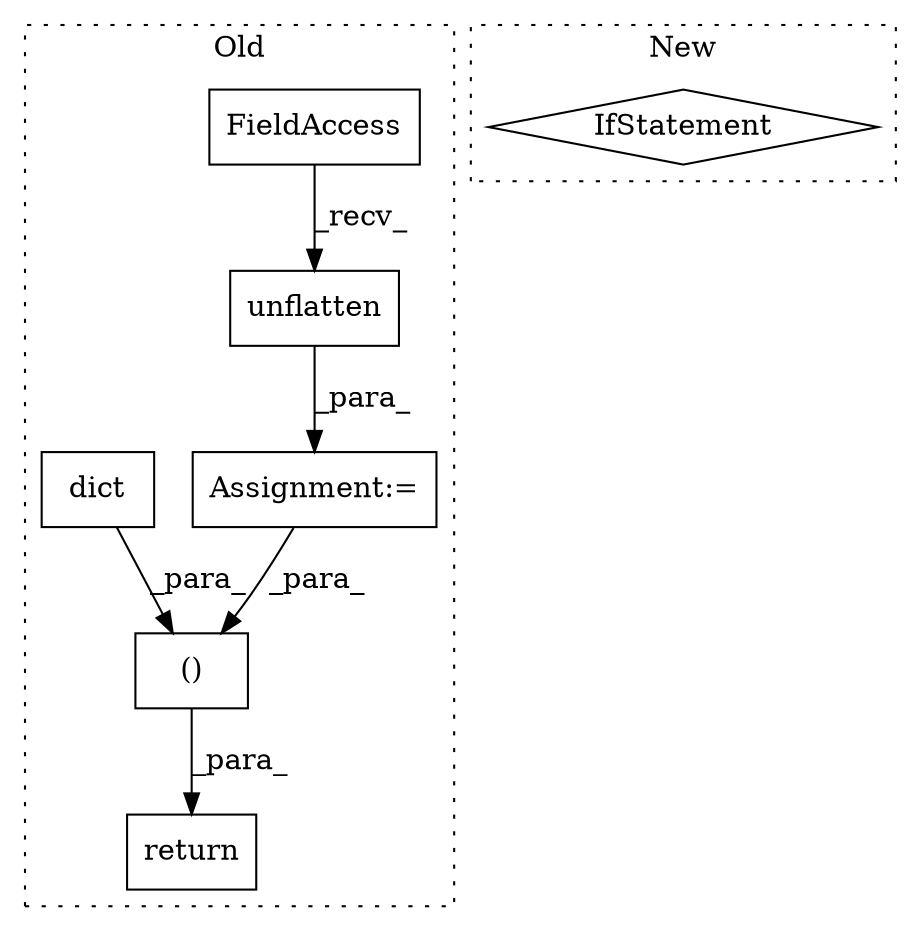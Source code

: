 digraph G {
subgraph cluster0 {
1 [label="unflatten" a="32" s="979,1000" l="10,1" shape="box"];
3 [label="Assignment:=" a="7" s="946" l="1" shape="box"];
4 [label="()" a="106" s="1111" l="29" shape="box"];
5 [label="FieldAccess" a="22" s="947" l="31" shape="box"];
6 [label="dict" a="32" s="1134" l="6" shape="box"];
7 [label="return" a="41" s="1099" l="12" shape="box"];
label = "Old";
style="dotted";
}
subgraph cluster1 {
2 [label="IfStatement" a="25" s="1231" l="35" shape="diamond"];
label = "New";
style="dotted";
}
1 -> 3 [label="_para_"];
3 -> 4 [label="_para_"];
4 -> 7 [label="_para_"];
5 -> 1 [label="_recv_"];
6 -> 4 [label="_para_"];
}